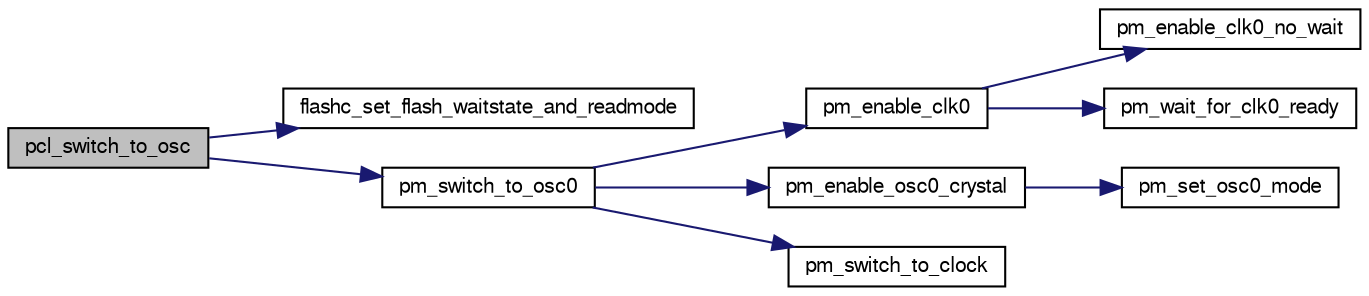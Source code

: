 digraph G
{
  edge [fontname="FreeSans",fontsize="10",labelfontname="FreeSans",labelfontsize="10"];
  node [fontname="FreeSans",fontsize="10",shape=record];
  rankdir=LR;
  Node1 [label="pcl_switch_to_osc",height=0.2,width=0.4,color="black", fillcolor="grey75", style="filled" fontcolor="black"];
  Node1 -> Node2 [color="midnightblue",fontsize="10",style="solid",fontname="FreeSans"];
  Node2 [label="flashc_set_flash_waitstate_and_readmode",height=0.2,width=0.4,color="black", fillcolor="white", style="filled",URL="$group__group__avr32__drivers__flashc.html#gaa943e0ec113449ecf316740b45426880",tooltip="Depednding to the CPU frequency, set the wait states of flash read accesses and enable or disable the..."];
  Node1 -> Node3 [color="midnightblue",fontsize="10",style="solid",fontname="FreeSans"];
  Node3 [label="pm_switch_to_osc0",height=0.2,width=0.4,color="black", fillcolor="white", style="filled",URL="$group__group__avr32__drivers__pm.html#ga3248d4f14f43849e01bca054da9fdb1e",tooltip="Switch main clock to clock Osc0 (crystal mode)"];
  Node3 -> Node4 [color="midnightblue",fontsize="10",style="solid",fontname="FreeSans"];
  Node4 [label="pm_enable_clk0",height=0.2,width=0.4,color="black", fillcolor="white", style="filled",URL="$group__group__avr32__drivers__pm.html#ga5025d406938e948be1a321bb0a3de34e",tooltip="This function will enable the oscillator 0 to be used with a startup time."];
  Node4 -> Node5 [color="midnightblue",fontsize="10",style="solid",fontname="FreeSans"];
  Node5 [label="pm_enable_clk0_no_wait",height=0.2,width=0.4,color="black", fillcolor="white", style="filled",URL="$group__group__avr32__drivers__pm.html#gab50c60c1a2fcafcbdbc395737bce49ae",tooltip="This function will enable the oscillator 0 to be used with no startup time."];
  Node4 -> Node6 [color="midnightblue",fontsize="10",style="solid",fontname="FreeSans"];
  Node6 [label="pm_wait_for_clk0_ready",height=0.2,width=0.4,color="black", fillcolor="white", style="filled",URL="$group__group__avr32__drivers__pm.html#ga8d73b00aa88012b6230f2929b4b62c20",tooltip="This function will wait until the Osc0 clock is ready."];
  Node3 -> Node7 [color="midnightblue",fontsize="10",style="solid",fontname="FreeSans"];
  Node7 [label="pm_enable_osc0_crystal",height=0.2,width=0.4,color="black", fillcolor="white", style="filled",URL="$group__group__avr32__drivers__pm.html#ga154f6db98bf919e5065c47a9454ea31b",tooltip="This function will enable the crystal mode of the oscillator 0."];
  Node7 -> Node8 [color="midnightblue",fontsize="10",style="solid",fontname="FreeSans"];
  Node8 [label="pm_set_osc0_mode",height=0.2,width=0.4,color="black", fillcolor="white", style="filled",URL="$pm_8c.html#ab5723ec18af7e56f910651b0d879dfb8",tooltip="Sets the mode of the oscillator 0."];
  Node3 -> Node9 [color="midnightblue",fontsize="10",style="solid",fontname="FreeSans"];
  Node9 [label="pm_switch_to_clock",height=0.2,width=0.4,color="black", fillcolor="white", style="filled",URL="$group__group__avr32__drivers__pm.html#gaff34f78cd2e886452e22b0dd81f80fee",tooltip="This function will switch the power manager main clock."];
}
